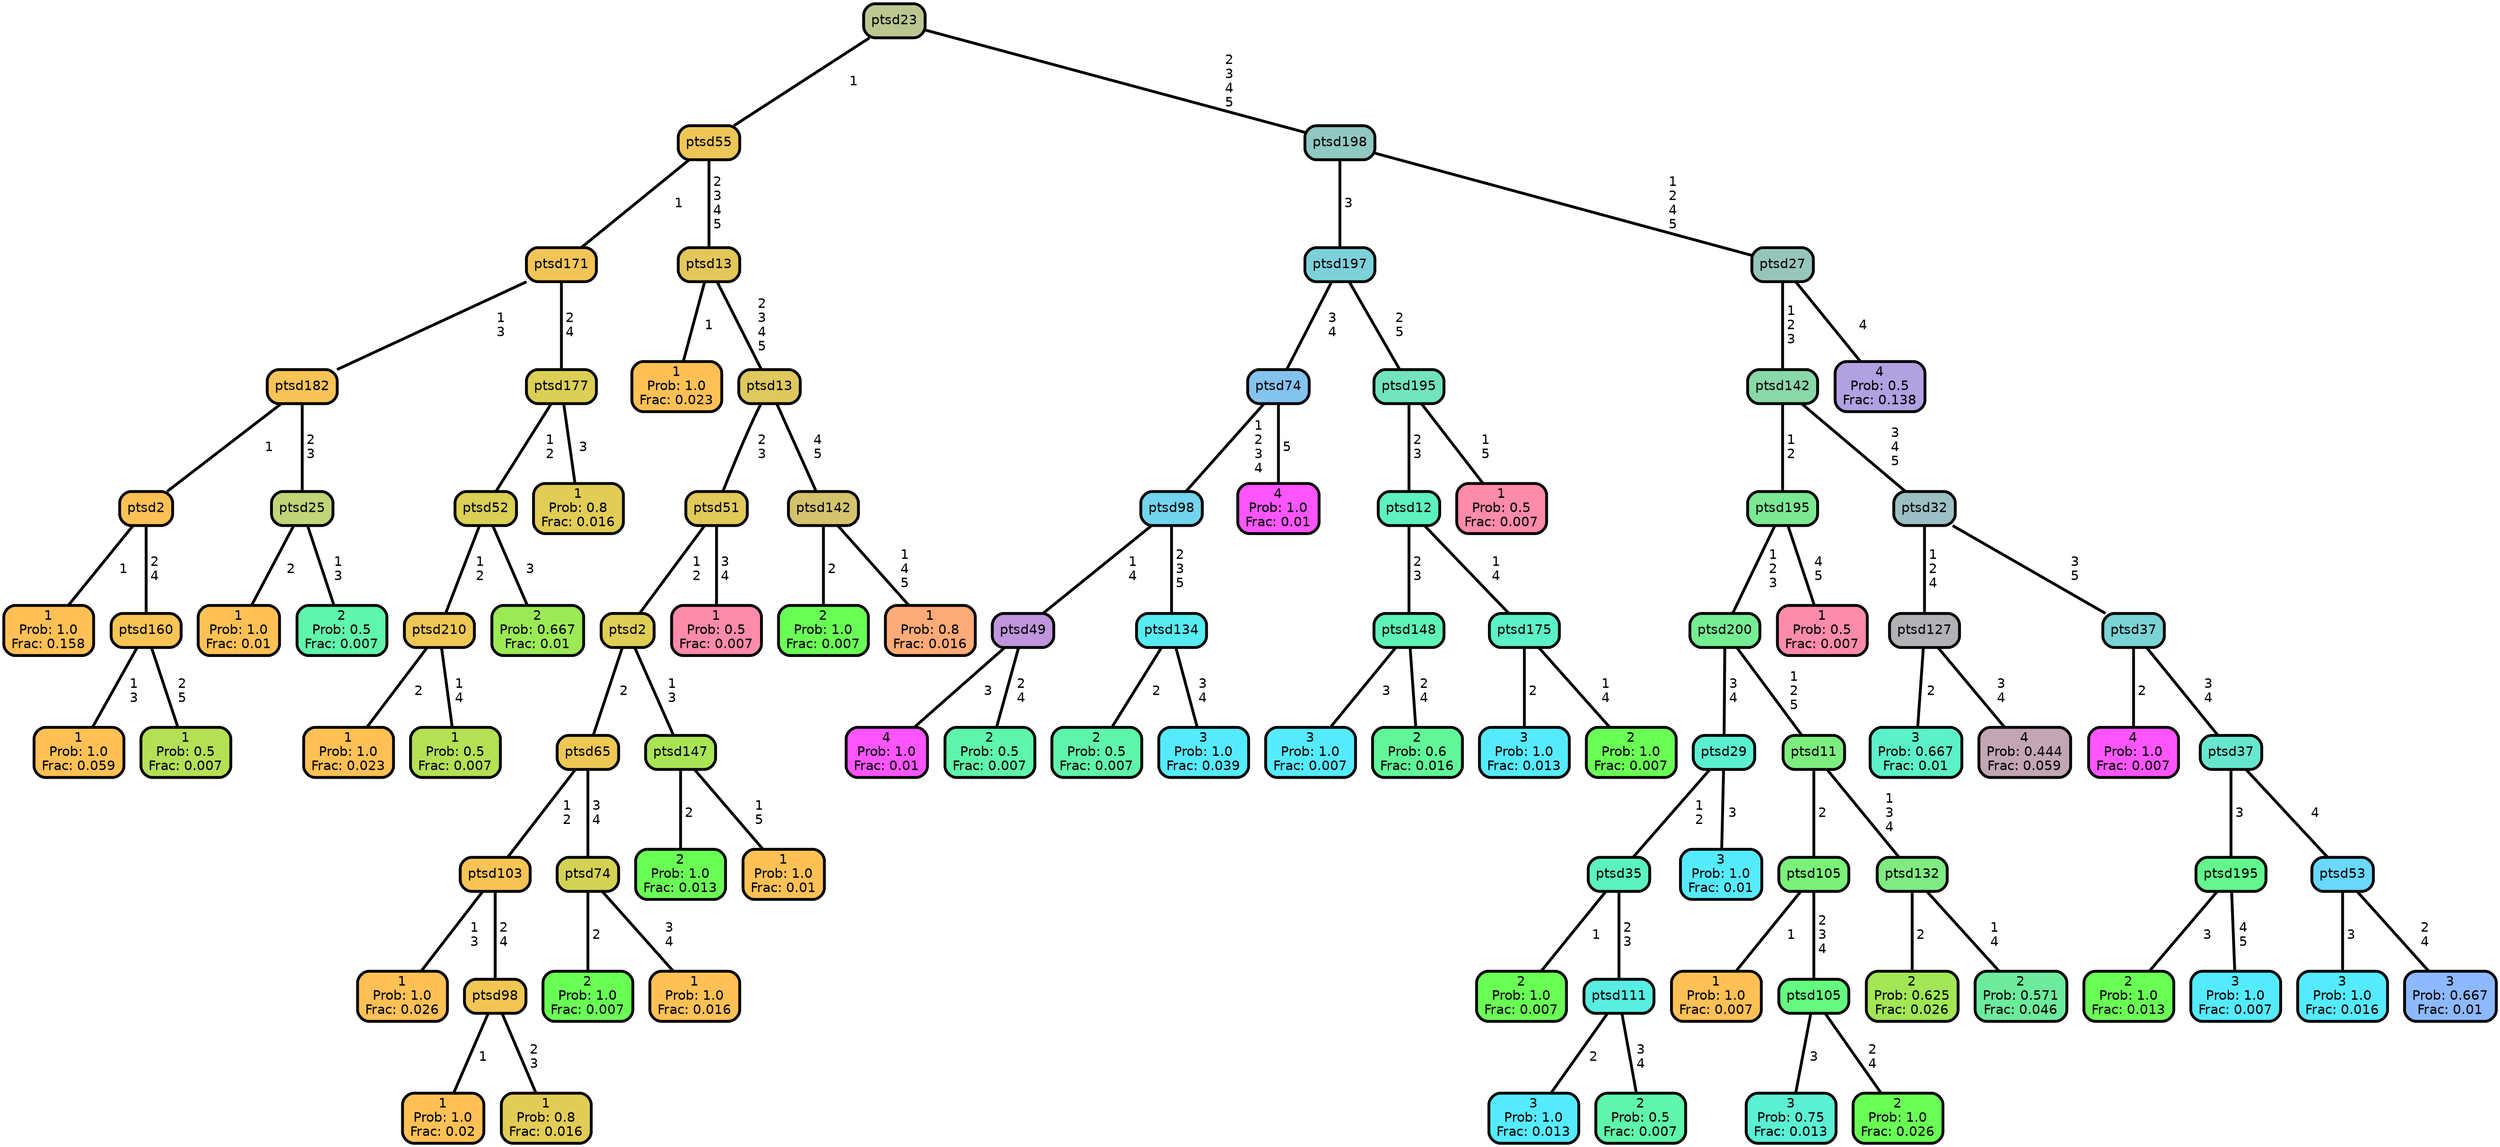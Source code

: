 graph Tree {
node [shape=box, style="filled, rounded",color="black",penwidth="3",fontcolor="black",                 fontname=helvetica] ;
graph [ranksep="0 equally", splines=straight,                 bgcolor=transparent, dpi=200] ;
edge [fontname=helvetica, color=black] ;
0 [label="1
Prob: 1.0
Frac: 0.158", fillcolor="#ffc155"] ;
1 [label="ptsd2", fillcolor="#fcc155"] ;
2 [label="1
Prob: 1.0
Frac: 0.059", fillcolor="#ffc155"] ;
3 [label="ptsd160", fillcolor="#f7c455"] ;
4 [label="1
Prob: 0.5
Frac: 0.007", fillcolor="#b4e055"] ;
5 [label="ptsd182", fillcolor="#f8c357"] ;
6 [label="1
Prob: 1.0
Frac: 0.01", fillcolor="#ffc155"] ;
7 [label="ptsd25", fillcolor="#bfd577"] ;
8 [label="2
Prob: 0.5
Frac: 0.007", fillcolor="#5ff5aa"] ;
9 [label="ptsd171", fillcolor="#f3c556"] ;
10 [label="1
Prob: 1.0
Frac: 0.023", fillcolor="#ffc155"] ;
11 [label="ptsd210", fillcolor="#eec755"] ;
12 [label="1
Prob: 0.5
Frac: 0.007", fillcolor="#b4e055"] ;
13 [label="ptsd52", fillcolor="#d9d055"] ;
14 [label="2
Prob: 0.667
Frac: 0.01", fillcolor="#9bea55"] ;
15 [label="ptsd177", fillcolor="#dbcf55"] ;
16 [label="1
Prob: 0.8
Frac: 0.016", fillcolor="#e1cd55"] ;
17 [label="ptsd55", fillcolor="#edc658"] ;
18 [label="1
Prob: 1.0
Frac: 0.023", fillcolor="#ffc155"] ;
19 [label="ptsd13", fillcolor="#e3c75b"] ;
20 [label="1
Prob: 1.0
Frac: 0.026", fillcolor="#ffc155"] ;
21 [label="ptsd103", fillcolor="#f7c455"] ;
22 [label="1
Prob: 1.0
Frac: 0.02", fillcolor="#ffc155"] ;
23 [label="ptsd98", fillcolor="#f1c655"] ;
24 [label="1
Prob: 0.8
Frac: 0.016", fillcolor="#e1cd55"] ;
25 [label="ptsd65", fillcolor="#edc855"] ;
26 [label="2
Prob: 1.0
Frac: 0.007", fillcolor="#6aff55"] ;
27 [label="ptsd74", fillcolor="#d4d255"] ;
28 [label="1
Prob: 1.0
Frac: 0.016", fillcolor="#ffc155"] ;
29 [label="ptsd2", fillcolor="#dfce55"] ;
30 [label="2
Prob: 1.0
Frac: 0.013", fillcolor="#6aff55"] ;
31 [label="ptsd147", fillcolor="#a9e455"] ;
32 [label="1
Prob: 1.0
Frac: 0.01", fillcolor="#ffc155"] ;
33 [label="ptsd51", fillcolor="#e1ca59"] ;
34 [label="1
Prob: 0.5
Frac: 0.007", fillcolor="#ff8baa"] ;
35 [label="ptsd13", fillcolor="#dfc95d"] ;
36 [label="2
Prob: 1.0
Frac: 0.007", fillcolor="#6aff55"] ;
37 [label="ptsd142", fillcolor="#d4c36d"] ;
38 [label="1
Prob: 0.8
Frac: 0.016", fillcolor="#ffab77"] ;
39 [label="ptsd23", fillcolor="#bbc791"] ;
40 [label="4
Prob: 1.0
Frac: 0.01", fillcolor="#ff55ff"] ;
41 [label="ptsd49", fillcolor="#bf95dd"] ;
42 [label="2
Prob: 0.5
Frac: 0.007", fillcolor="#5ff5aa"] ;
43 [label="ptsd98", fillcolor="#72d5ed"] ;
44 [label="2
Prob: 0.5
Frac: 0.007", fillcolor="#5ff5aa"] ;
45 [label="ptsd134", fillcolor="#56ecf2"] ;
46 [label="3
Prob: 1.0
Frac: 0.039", fillcolor="#55ebff"] ;
47 [label="ptsd74", fillcolor="#85c3ef"] ;
48 [label="4
Prob: 1.0
Frac: 0.01", fillcolor="#ff55ff"] ;
49 [label="ptsd197", fillcolor="#7dd1da"] ;
50 [label="3
Prob: 1.0
Frac: 0.007", fillcolor="#55ebff"] ;
51 [label="ptsd148", fillcolor="#5ef3b6"] ;
52 [label="2
Prob: 0.6
Frac: 0.016", fillcolor="#61f799"] ;
53 [label="ptsd12", fillcolor="#5df2bd"] ;
54 [label="3
Prob: 1.0
Frac: 0.013", fillcolor="#55ebff"] ;
55 [label="ptsd175", fillcolor="#5cf1c6"] ;
56 [label="2
Prob: 1.0
Frac: 0.007", fillcolor="#6aff55"] ;
57 [label="ptsd195", fillcolor="#72e4bb"] ;
58 [label="1
Prob: 0.5
Frac: 0.007", fillcolor="#ff8baa"] ;
59 [label="ptsd198", fillcolor="#90c8c2"] ;
60 [label="2
Prob: 1.0
Frac: 0.007", fillcolor="#6aff55"] ;
61 [label="ptsd35", fillcolor="#5cf2bf"] ;
62 [label="3
Prob: 1.0
Frac: 0.013", fillcolor="#55ebff"] ;
63 [label="ptsd111", fillcolor="#58eee2"] ;
64 [label="2
Prob: 0.5
Frac: 0.007", fillcolor="#5ff5aa"] ;
65 [label="ptsd29", fillcolor="#5af0d0"] ;
66 [label="3
Prob: 1.0
Frac: 0.01", fillcolor="#55ebff"] ;
67 [label="ptsd200", fillcolor="#75ed92"] ;
68 [label="1
Prob: 1.0
Frac: 0.007", fillcolor="#ffc155"] ;
69 [label="ptsd105", fillcolor="#7af179"] ;
70 [label="3
Prob: 0.75
Frac: 0.013", fillcolor="#5af0d4"] ;
71 [label="ptsd105", fillcolor="#64fa7f"] ;
72 [label="2
Prob: 1.0
Frac: 0.026", fillcolor="#6aff55"] ;
73 [label="ptsd11", fillcolor="#7eed7f"] ;
74 [label="2
Prob: 0.625
Frac: 0.026", fillcolor="#a1e755"] ;
75 [label="ptsd132", fillcolor="#80ea83"] ;
76 [label="2
Prob: 0.571
Frac: 0.046", fillcolor="#6deb9d"] ;
77 [label="ptsd195", fillcolor="#7be993"] ;
78 [label="1
Prob: 0.5
Frac: 0.007", fillcolor="#ff8baa"] ;
79 [label="ptsd142", fillcolor="#89d8a8"] ;
80 [label="3
Prob: 0.667
Frac: 0.01", fillcolor="#5cf1c6"] ;
81 [label="ptsd127", fillcolor="#b4b1b6"] ;
82 [label="4
Prob: 0.444
Frac: 0.059", fillcolor="#c2a6b3"] ;
83 [label="ptsd32", fillcolor="#9bc0c3"] ;
84 [label="4
Prob: 1.0
Frac: 0.007", fillcolor="#ff55ff"] ;
85 [label="ptsd37", fillcolor="#7ad3d4"] ;
86 [label="2
Prob: 1.0
Frac: 0.013", fillcolor="#6aff55"] ;
87 [label="ptsd195", fillcolor="#63f88d"] ;
88 [label="3
Prob: 1.0
Frac: 0.007", fillcolor="#55ebff"] ;
89 [label="ptsd37", fillcolor="#67e6ce"] ;
90 [label="3
Prob: 1.0
Frac: 0.016", fillcolor="#55ebff"] ;
91 [label="ptsd53", fillcolor="#6ad8ff"] ;
92 [label="3
Prob: 0.667
Frac: 0.01", fillcolor="#8db9ff"] ;
93 [label="ptsd27", fillcolor="#96c6bb"] ;
94 [label="4
Prob: 0.5
Frac: 0.138", fillcolor="#b1a1e2"] ;
1 -- 0 [label=" 1",penwidth=3] ;
1 -- 3 [label=" 2\n 4",penwidth=3] ;
3 -- 2 [label=" 1\n 3",penwidth=3] ;
3 -- 4 [label=" 2\n 5",penwidth=3] ;
5 -- 1 [label=" 1",penwidth=3] ;
5 -- 7 [label=" 2\n 3",penwidth=3] ;
7 -- 6 [label=" 2",penwidth=3] ;
7 -- 8 [label=" 1\n 3",penwidth=3] ;
9 -- 5 [label=" 1\n 3",penwidth=3] ;
9 -- 15 [label=" 2\n 4",penwidth=3] ;
11 -- 10 [label=" 2",penwidth=3] ;
11 -- 12 [label=" 1\n 4",penwidth=3] ;
13 -- 11 [label=" 1\n 2",penwidth=3] ;
13 -- 14 [label=" 3",penwidth=3] ;
15 -- 13 [label=" 1\n 2",penwidth=3] ;
15 -- 16 [label=" 3",penwidth=3] ;
17 -- 9 [label=" 1",penwidth=3] ;
17 -- 19 [label=" 2\n 3\n 4\n 5",penwidth=3] ;
19 -- 18 [label=" 1",penwidth=3] ;
19 -- 35 [label=" 2\n 3\n 4\n 5",penwidth=3] ;
21 -- 20 [label=" 1\n 3",penwidth=3] ;
21 -- 23 [label=" 2\n 4",penwidth=3] ;
23 -- 22 [label=" 1",penwidth=3] ;
23 -- 24 [label=" 2\n 3",penwidth=3] ;
25 -- 21 [label=" 1\n 2",penwidth=3] ;
25 -- 27 [label=" 3\n 4",penwidth=3] ;
27 -- 26 [label=" 2",penwidth=3] ;
27 -- 28 [label=" 3\n 4",penwidth=3] ;
29 -- 25 [label=" 2",penwidth=3] ;
29 -- 31 [label=" 1\n 3",penwidth=3] ;
31 -- 30 [label=" 2",penwidth=3] ;
31 -- 32 [label=" 1\n 5",penwidth=3] ;
33 -- 29 [label=" 1\n 2",penwidth=3] ;
33 -- 34 [label=" 3\n 4",penwidth=3] ;
35 -- 33 [label=" 2\n 3",penwidth=3] ;
35 -- 37 [label=" 4\n 5",penwidth=3] ;
37 -- 36 [label=" 2",penwidth=3] ;
37 -- 38 [label=" 1\n 4\n 5",penwidth=3] ;
39 -- 17 [label=" 1",penwidth=3] ;
39 -- 59 [label=" 2\n 3\n 4\n 5",penwidth=3] ;
41 -- 40 [label=" 3",penwidth=3] ;
41 -- 42 [label=" 2\n 4",penwidth=3] ;
43 -- 41 [label=" 1\n 4",penwidth=3] ;
43 -- 45 [label=" 2\n 3\n 5",penwidth=3] ;
45 -- 44 [label=" 2",penwidth=3] ;
45 -- 46 [label=" 3\n 4",penwidth=3] ;
47 -- 43 [label=" 1\n 2\n 3\n 4",penwidth=3] ;
47 -- 48 [label=" 5",penwidth=3] ;
49 -- 47 [label=" 3\n 4",penwidth=3] ;
49 -- 57 [label=" 2\n 5",penwidth=3] ;
51 -- 50 [label=" 3",penwidth=3] ;
51 -- 52 [label=" 2\n 4",penwidth=3] ;
53 -- 51 [label=" 2\n 3",penwidth=3] ;
53 -- 55 [label=" 1\n 4",penwidth=3] ;
55 -- 54 [label=" 2",penwidth=3] ;
55 -- 56 [label=" 1\n 4",penwidth=3] ;
57 -- 53 [label=" 2\n 3",penwidth=3] ;
57 -- 58 [label=" 1\n 5",penwidth=3] ;
59 -- 49 [label=" 3",penwidth=3] ;
59 -- 93 [label=" 1\n 2\n 4\n 5",penwidth=3] ;
61 -- 60 [label=" 1",penwidth=3] ;
61 -- 63 [label=" 2\n 3",penwidth=3] ;
63 -- 62 [label=" 2",penwidth=3] ;
63 -- 64 [label=" 3\n 4",penwidth=3] ;
65 -- 61 [label=" 1\n 2",penwidth=3] ;
65 -- 66 [label=" 3",penwidth=3] ;
67 -- 65 [label=" 3\n 4",penwidth=3] ;
67 -- 73 [label=" 1\n 2\n 5",penwidth=3] ;
69 -- 68 [label=" 1",penwidth=3] ;
69 -- 71 [label=" 2\n 3\n 4",penwidth=3] ;
71 -- 70 [label=" 3",penwidth=3] ;
71 -- 72 [label=" 2\n 4",penwidth=3] ;
73 -- 69 [label=" 2",penwidth=3] ;
73 -- 75 [label=" 1\n 3\n 4",penwidth=3] ;
75 -- 74 [label=" 2",penwidth=3] ;
75 -- 76 [label=" 1\n 4",penwidth=3] ;
77 -- 67 [label=" 1\n 2\n 3",penwidth=3] ;
77 -- 78 [label=" 4\n 5",penwidth=3] ;
79 -- 77 [label=" 1\n 2",penwidth=3] ;
79 -- 83 [label=" 3\n 4\n 5",penwidth=3] ;
81 -- 80 [label=" 2",penwidth=3] ;
81 -- 82 [label=" 3\n 4",penwidth=3] ;
83 -- 81 [label=" 1\n 2\n 4",penwidth=3] ;
83 -- 85 [label=" 3\n 5",penwidth=3] ;
85 -- 84 [label=" 2",penwidth=3] ;
85 -- 89 [label=" 3\n 4",penwidth=3] ;
87 -- 86 [label=" 3",penwidth=3] ;
87 -- 88 [label=" 4\n 5",penwidth=3] ;
89 -- 87 [label=" 3",penwidth=3] ;
89 -- 91 [label=" 4",penwidth=3] ;
91 -- 90 [label=" 3",penwidth=3] ;
91 -- 92 [label=" 2\n 4",penwidth=3] ;
93 -- 79 [label=" 1\n 2\n 3",penwidth=3] ;
93 -- 94 [label=" 4",penwidth=3] ;
{rank = same;}}